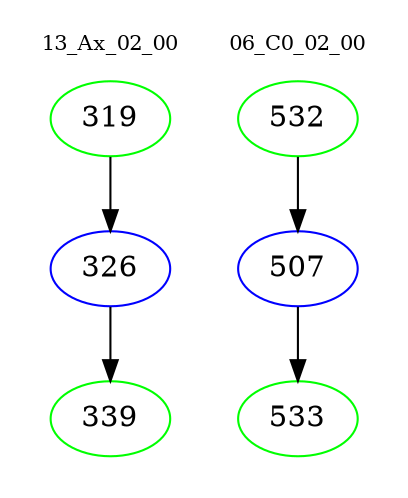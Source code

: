digraph{
subgraph cluster_0 {
color = white
label = "13_Ax_02_00";
fontsize=10;
T0_319 [label="319", color="green"]
T0_319 -> T0_326 [color="black"]
T0_326 [label="326", color="blue"]
T0_326 -> T0_339 [color="black"]
T0_339 [label="339", color="green"]
}
subgraph cluster_1 {
color = white
label = "06_C0_02_00";
fontsize=10;
T1_532 [label="532", color="green"]
T1_532 -> T1_507 [color="black"]
T1_507 [label="507", color="blue"]
T1_507 -> T1_533 [color="black"]
T1_533 [label="533", color="green"]
}
}
